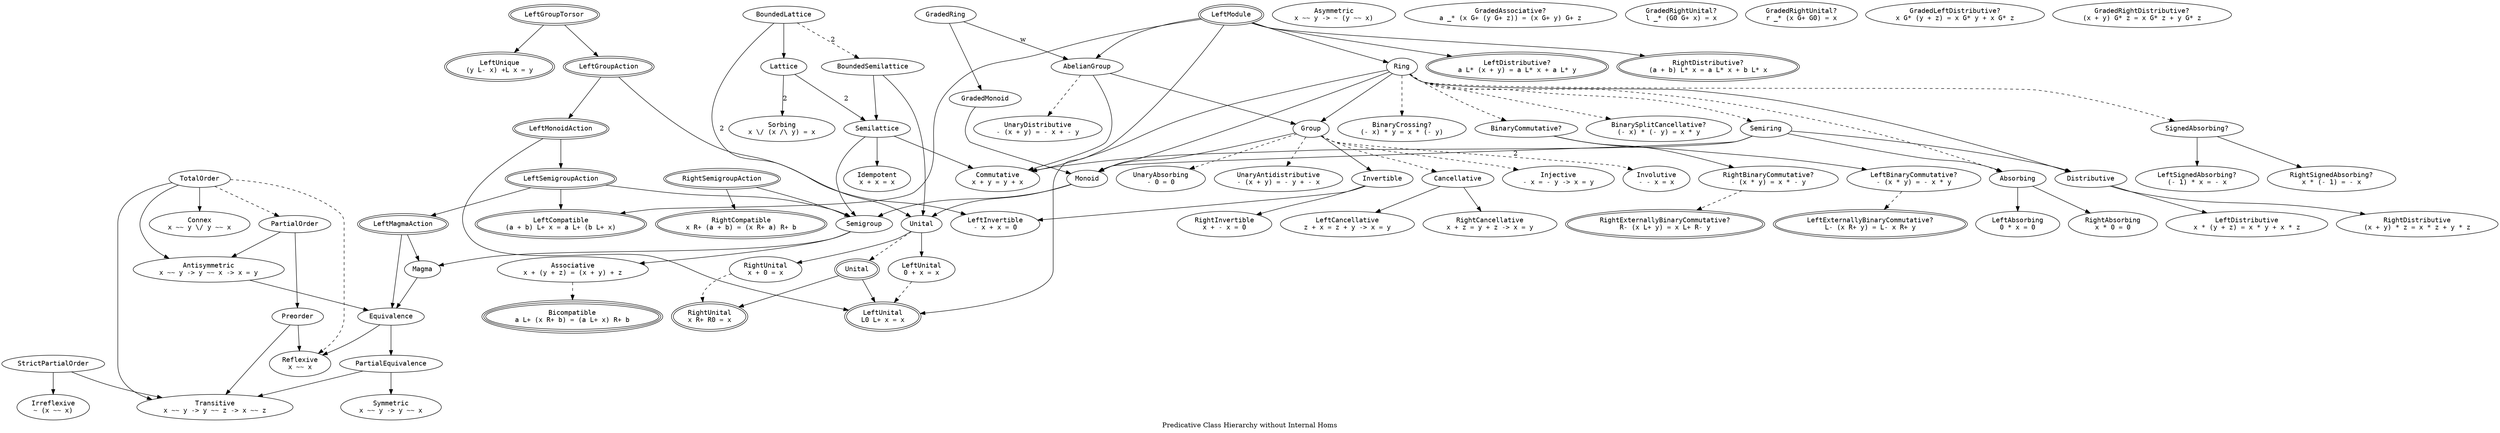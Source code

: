 digraph Is {
  label = "Predicative Class Hierarchy without Internal Homs"

  node [fontname = monospace]

  Connex [label = "Connex\nx ~~ y \\/ y ~~ x"]
  Refl [label = "Reflexive\nx ~~ x"]
  Antisym [label = "Antisymmetric\nx ~~ y -> y ~~ x -> x = y"]
  Asym [label = "Asymmetric\nx ~~ y -> ~ (y ~~ x)"]
  Irrefl [label = "Irreflexive\n~ (x ~~ x)"]
  Sym [label = "Symmetric\nx ~~ y -> y ~~ x"]
  Trans [label = "Transitive\nx ~~ y -> y ~~ z -> x ~~ z"]

  subgraph ThreeSort {
    label = "ThreeSortedly"

    node [peripheries = 3]

    Bicompat [label = "Bicompatible\na L+ (x R+ b) = (a L+ x) R+ b"]
  }

  subgraph TwoSort {
    label = "TwoSortedly"

    node [peripheries = 2]

    LMod [label = "LeftModule"]
    LCompat [label = "LeftCompatible\n(a + b) L+ x = a L+ (b L+ x)"]
    LExtBinComm [label = "LeftExternallyBinaryCommutative?\nL- (x R+ y) = L- x R+ y"]
    LSgrpAct [label = "LeftSemigroupAction"]
    LMagAct [label = "LeftMagmaAction"]
    LGrpAct [label = "LeftGroupAction"]
    LMonAct [label = "LeftMonoidAction"]
    LGrpTor [label = "LeftGroupTorsor"]
    LUniq [label = "LeftUnique\n(y L- x) +L x = y"]
    TwoLUnl [label = "LeftUnital\nL0 L+ x = x"]
    RCompat [label = "RightCompatible\nx R+ (a + b) = (x R+ a) R+ b"]
    RExtBinComm [label = "RightExternallyBinaryCommutative?\nR- (x L+ y) = x L+ R- y"]
    RSgrpAct [label = "RightSemigroupAction"]
    TwoRUnl [label = "RightUnital\nx R+ R0 = x"]
    TwoUnl [label = "Unital"]
    TwoLDistr [label = "LeftDistributive?\na L* (x + y) = a L* x + a L* y"]
    TwoRDistr [label = "RightDistributive?\n(a + b) L* x = a L* x + b L* x"]
  }

  subgraph OneSort {
    label = "OneSortedly"

    GrdAssoc [label = "GradedAssociative?\na _* (x G+ (y G+ z)) = (x G+ y) G+ z"]
    GrdLUnl [label = "GradedRightUnital?\nl _* (G0 G+ x) = x"]
    GrdRUnl [label = "GradedRightUnital?\nr _* (x G+ G0) = x"]
    GrdLDistr [label = "GradedLeftDistributive?\nx G* (y + z) = x G* y + x G* z"]
    GrdRDistr [label = "GradedRightDistributive?\n(x + y) G* z = x G* z + y G* z"]

    AbGrp [label = "AbelianGroup"]
    StrPartOrd [label = "StrictPartialOrder"]
    Absorb [label = "Absorbing"]
    Assoc [label = "Associative\nx + (y + z) = (x + y) + z"]
    BinCrs [label = "BinaryCrossing?\n(- x) * y = x * (- y)"]
    BinSptCancel [label = "BinarySplitCancellative?\n(- x) * (- y) = x * y"]
    BinComm [label = "BinaryCommutative?"]
    Cancel [label = "Cancellative"]
    Comm [label = "Commutative\nx + y = y + x"]
    Distr [label = "Distributive"]
    PartEq [label = "PartialEquivalence"]
    Eq [label = "Equivalence"]
    Grp [label = "Group"]
    GrdRing [label = "GradedRing"]
    GrdMon [label = "GradedMonoid"]
    Inj [label = "Injective\n- x = - y -> x = y"]
    Inv [label = "Invertible"]
    Invol [label = "Involutive\n- - x = x"]
    LAbsorb [label = "LeftAbsorbing\n0 * x = 0"]
    SgnAbsorb [label = "SignedAbsorbing?"]
    LSgnAbsorb [label = "LeftSignedAbsorbing?\n(- 1) * x = - x"]
    RSgnAbsorb [label = "RightSignedAbsorbing?\nx * (- 1) = - x"]
    LBinComm [label = "LeftBinaryCommutative?\n- (x * y) = - x * y"]
    LCancel [label = "LeftCancellative\nz + x = z + y -> x = y"]
    LDistr [label = "LeftDistributive\nx * (y + z) = x * y + x * z"]
    LInv [label = "LeftInvertible\n- x + x = 0"]
    LUnl [label = "LeftUnital\n0 + x = x"]
    Mag [label = "Magma"]
    Mon [label = "Monoid"]
    RAbsorb [label = "RightAbsorbing\nx * 0 = 0"]
    RBinComm [label = "RightBinaryCommutative?\n- (x * y) = x * - y"]
    RCancel [label = "RightCancellative\nx + z = y + z -> x = y"]
    RDistr [label = "RightDistributive\n(x + y) * z = x * z + y * z"]
    RInv [label = "RightInvertible\nx + - x = 0"]
    RUnl [label = "RightUnital\nx + 0 = x"]
    Ring [label = "Ring"]
    Sgrp [label = "Semigroup"]
    Sring [label = "Semiring"]
    UnAbsorb [label = "UnaryAbsorbing\n- 0 = 0"]
    UnAntidistr [label = "UnaryAntidistributive\n- (x + y) = - y + - x"]
    UnDistr [label = "UnaryDistributive\n- (x + y) = - x + - y"]
    Unl [label = "Unital"]

    PartOrd [label = "PartialOrder"]
    Preord [label = "Preorder"]
    TotOrd [label = "TotalOrder"]
    BndLat [label = "BoundedLattice"]
    BndSlat [label = "BoundedSemilattice"]
    Idem [label = "Idempotent\nx + x = x"]
    Lat [label = "Lattice"]
    Slat [label = "Semilattice"]
    Sorb [label = "Sorbing\nx \\/ (x /\\ y) = x"]
  }

  edge [style = solid]

  AbGrp -> Grp
  AbGrp -> Comm
  Absorb -> LAbsorb
  Absorb -> RAbsorb
  BinComm -> LBinComm
  BinComm -> RBinComm
  Cancel -> LCancel
  Cancel -> RCancel
  Distr -> LDistr
  Distr -> RDistr
  PartEq -> Sym
  PartEq -> Trans
  Eq -> Refl
  Eq -> PartEq
  Grp -> Inv
  Grp -> Mon
  Inv -> LInv
  Inv -> RInv
  LSgrpAct -> LCompat
  LSgrpAct -> Sgrp
  Mag -> Eq
  Mon -> Sgrp
  Mon -> Unl
  RSgrpAct -> RCompat
  RSgrpAct -> Sgrp
  Sgrp -> Assoc
  Sgrp -> Mag
  SgnAbsorb -> LSgnAbsorb
  SgnAbsorb -> RSgnAbsorb
  Unl -> LUnl
  Unl -> RUnl
  TwoUnl -> TwoLUnl
  TwoUnl -> TwoRUnl

  LGrpAct -> LInv
  LGrpAct -> LMonAct
  LGrpTor -> LGrpAct
  LGrpTor -> LUniq
  LMagAct -> Eq
  LMagAct -> Mag
  LMonAct -> LSgrpAct
  LMonAct -> TwoLUnl
  LSgrpAct -> LMagAct

  Sring -> Absorb
  Ring -> Comm
  Sring -> Comm
  Ring -> Distr
  Sring -> Distr
  Ring -> Grp
  Ring -> Mon
  Sring -> Mon [label = "2"]

  Antisym -> Eq
  TotOrd -> Antisym
  TotOrd -> Connex
  TotOrd -> Trans
  PartOrd -> Antisym
  PartOrd -> Preord
  StrPartOrd -> Irrefl
  StrPartOrd -> Trans
  Preord -> Refl
  Preord -> Trans

  Lat -> Slat [label = "2"]
  Lat -> Sorb [label = "2"]
  Slat -> Comm
  Slat -> Idem
  Slat -> Sgrp
  BndSlat -> Slat
  BndSlat -> Unl
  BndLat -> Lat
  BndLat -> Unl [label = "2"]

  LMod -> Ring
  LMod -> TwoRDistr
  LMod -> LCompat
  LMod -> AbGrp
  LMod -> TwoLDistr
  LMod -> TwoLUnl

  GrdMon -> Mon
  GrdRing -> GrdMon
  GrdRing -> AbGrp [label = "w"]

  edge [style = dashed]

  TotOrd -> Refl
  TotOrd -> PartOrd

  Assoc -> Bicompat
  Grp -> UnAbsorb
  Grp -> UnAntidistr
  Grp -> Cancel
  Grp -> Inj
  Grp -> Invol
  LBinComm -> LExtBinComm
  LUnl -> TwoLUnl
  RBinComm -> RExtBinComm
  RUnl -> TwoRUnl
  Unl -> TwoUnl

  AbGrp -> UnDistr

  Ring -> Absorb
  Ring -> BinComm
  Ring -> Sring
  Ring -> SgnAbsorb
  Ring -> BinCrs
  Ring -> BinSptCancel

  BndLat -> BndSlat [label = "2"]
}
